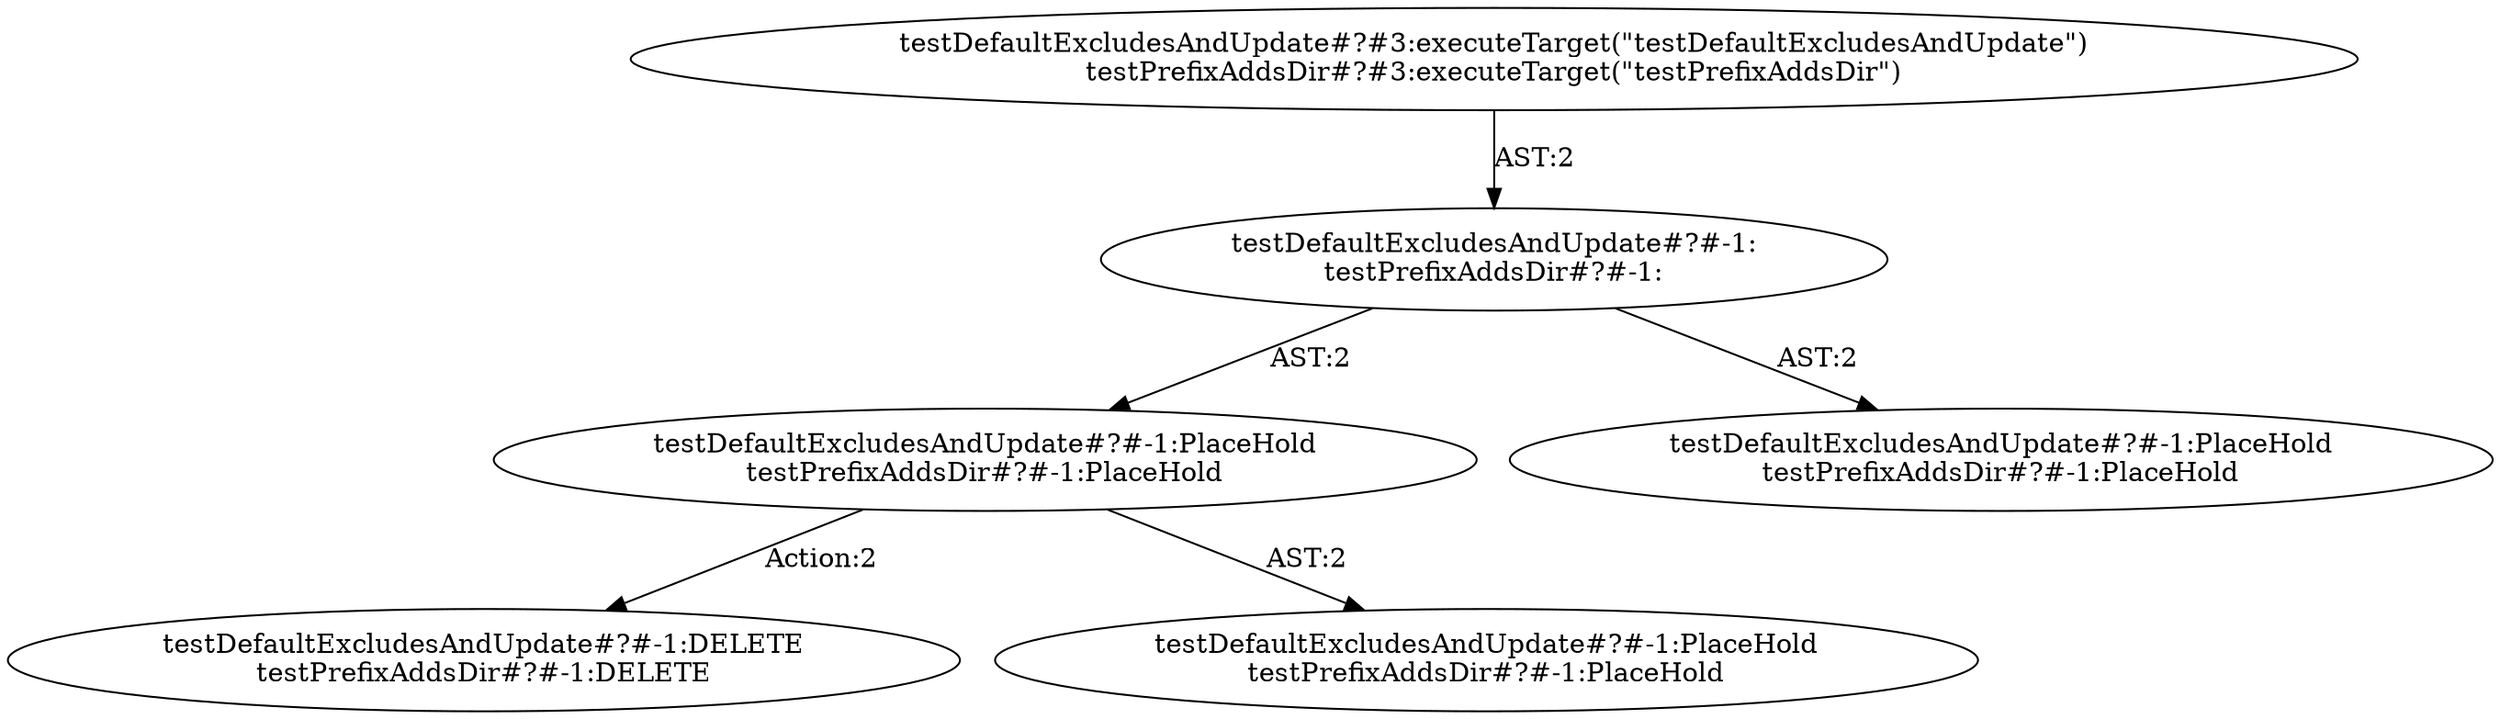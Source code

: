 digraph "Pattern" {
0 [label="testDefaultExcludesAndUpdate#?#-1:DELETE
testPrefixAddsDir#?#-1:DELETE" shape=ellipse]
1 [label="testDefaultExcludesAndUpdate#?#-1:PlaceHold
testPrefixAddsDir#?#-1:PlaceHold" shape=ellipse]
2 [label="testDefaultExcludesAndUpdate#?#-1:
testPrefixAddsDir#?#-1:" shape=ellipse]
3 [label="testDefaultExcludesAndUpdate#?#3:executeTarget(\"testDefaultExcludesAndUpdate\")
testPrefixAddsDir#?#3:executeTarget(\"testPrefixAddsDir\")" shape=ellipse]
4 [label="testDefaultExcludesAndUpdate#?#-1:PlaceHold
testPrefixAddsDir#?#-1:PlaceHold" shape=ellipse]
5 [label="testDefaultExcludesAndUpdate#?#-1:PlaceHold
testPrefixAddsDir#?#-1:PlaceHold" shape=ellipse]
1 -> 0 [label="Action:2"];
1 -> 5 [label="AST:2"];
2 -> 1 [label="AST:2"];
2 -> 4 [label="AST:2"];
3 -> 2 [label="AST:2"];
}